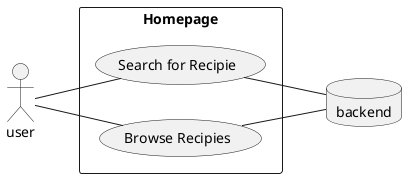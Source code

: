 @startuml Home Page

left to right direction

skinparam packageStyle rectangle

actor user
database backend

rectangle Homepage{
        user -- (Search for Recipie)
        (Search for Recipie) -- backend

        user -- (Browse Recipies)
        (Browse Recipies) -- backend
}
@enduml



@startuml Account Settings
left to right direction

skinparam packageStyle rectangle

actor user
database backend



rectangle Account_Settings{
            user -- (Create Account)
        (Create Account) -- backend

        user -- (Delete Account)
        (Delete Account) -- backend
}
@enduml




@startuml Recipie Editing

left to right direction

skinparam packageStyle rectangle

actor user
database backend



rectangle Recipie_Editing{

        user -- (Create Recipie)
        (Create Recipie) -- backend
        user -- (Edit Recipie)
        (Edit Recipie) -- backend
        user -- (Delete Recipie)
        (Delete Recipie) -- backend

        (Create Recipie) -> (Authenticate) : Includes
        (Edit Recipie) -> (Authenticate) : Includes
        (Delete Recipie) -> (Authenticate) : Includes
}
@enduml


@startuml Use Case

left to right direction

skinparam packageStyle rectangle

actor user
database backend



rectangle TryCooking.io{

    rectangle Homepage{
        user -- (Search/Browse for Recipie)
        (Search/Browse for Recipie) -- backend
    }
    rectangle Manage_My_Account{
        user -- (Create Account)
        (Create Account) -- backend

        user -- (Delete Account)
        (Delete Account) -- backend
    }

    rectangle Manage_My_Recipie{
        user -- (Create Recipie)
        (Create Recipie) -- backend

        user -- (Delete Recipie)
        (Delete Recipie) -- backend
    }

    rectangle Edit_Recipies{

        user -- (Edit Recipie)
        (Edit Recipie) -- backend
    }

    Manage_My_Recipie -> (Authenticate) : Includes
}
@enduml

@startuml API

left to right direction

skinparam packageStyle rectangle

actor user
database backend



rectangle API{

    rectangle Homepage{
        user -- (Search/Browse for Recipie)
        (Search/Browse for Recipie) -- backend
    }
    rectangle Manage_My_Account{
        user -- (Create Account)
        (Create Account) -- backend

        user -- (Delete Account)
        (Delete Account) -- backend
    }

    rectangle Manage_My_Recipie{
        user -- (Create Recipie)
        (Create Recipie) -- backend

        user -- (Delete Recipie)
        (Delete Recipie) -- backend
    }

    rectangle Edit_Recipies{

        user -- (Edit Recipie)
        (Edit Recipie) -- backend
    }

    Manage_My_Recipie -> (Authenticate) : Includes
}
@enduml

@startuml Full Program

left to right direction

skinparam packageStyle rectangle

actor user
database backend
database database



rectangle API{

    rectangle Homepage{
        user -- (Search/Browse for Recipie)
        (Search/Browse for Recipie) -- backend
    }
    rectangle Manage_My_Account{
        user -- (Create Account)
        (Create Account) -- backend

        user -- (Delete Account)
        (Delete Account) -- backend
    }

    rectangle Manage_My_Recipie{
        user -- (Create Recipie)
        (Create Recipie) -- backend

        user -- (Delete Recipie)
        (Delete Recipie) -- backend
    }

    rectangle Edit_Recipies{

        user -- (Edit Recipie)
        (Edit Recipie) -- backend
    }

    Manage_My_Recipie -> (Authenticate) : Includes
}

backend -- database : Queries
@enduml